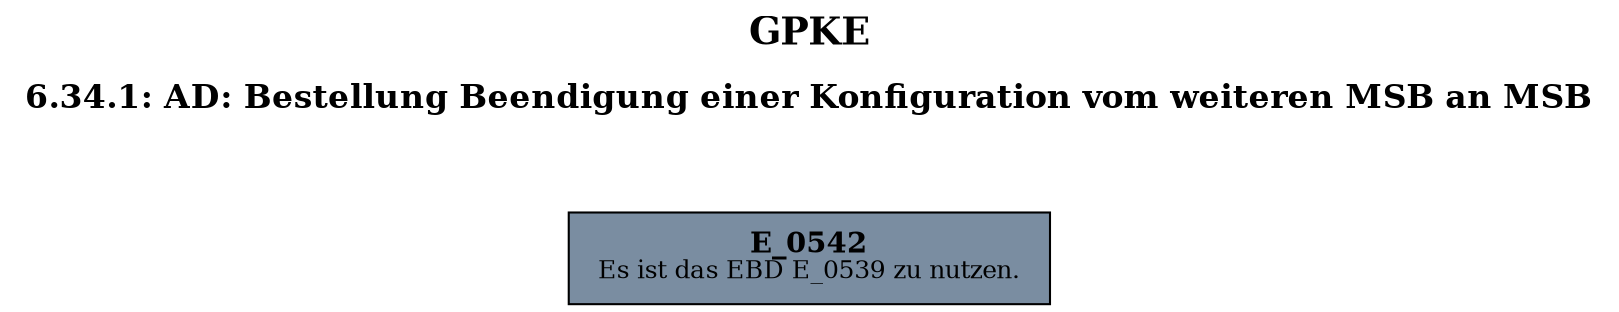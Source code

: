 digraph D {
    labelloc="t";
    label=<<B><FONT POINT-SIZE="18">GPKE</FONT></B><BR/><BR/><B><FONT POINT-SIZE="16">6.34.1: AD: Bestellung Beendigung einer Konfiguration vom weiteren MSB an MSB</FONT></B><BR/><BR/><BR/><BR/>>;
    ratio="compress";
    concentrate=true;
    pack=true;
    rankdir=TB;
    packmode="array";
    size="20,20";
    "Empty" [margin="0.2,0.12", shape=box, style=filled, fillcolor="#7a8da1", label=<<B>E_0542</B><BR align="center"/><FONT point-size="12">Es ist das EBD E_0539 zu nutzen.</FONT><BR align="center"/>>];


    bgcolor="transparent";
}